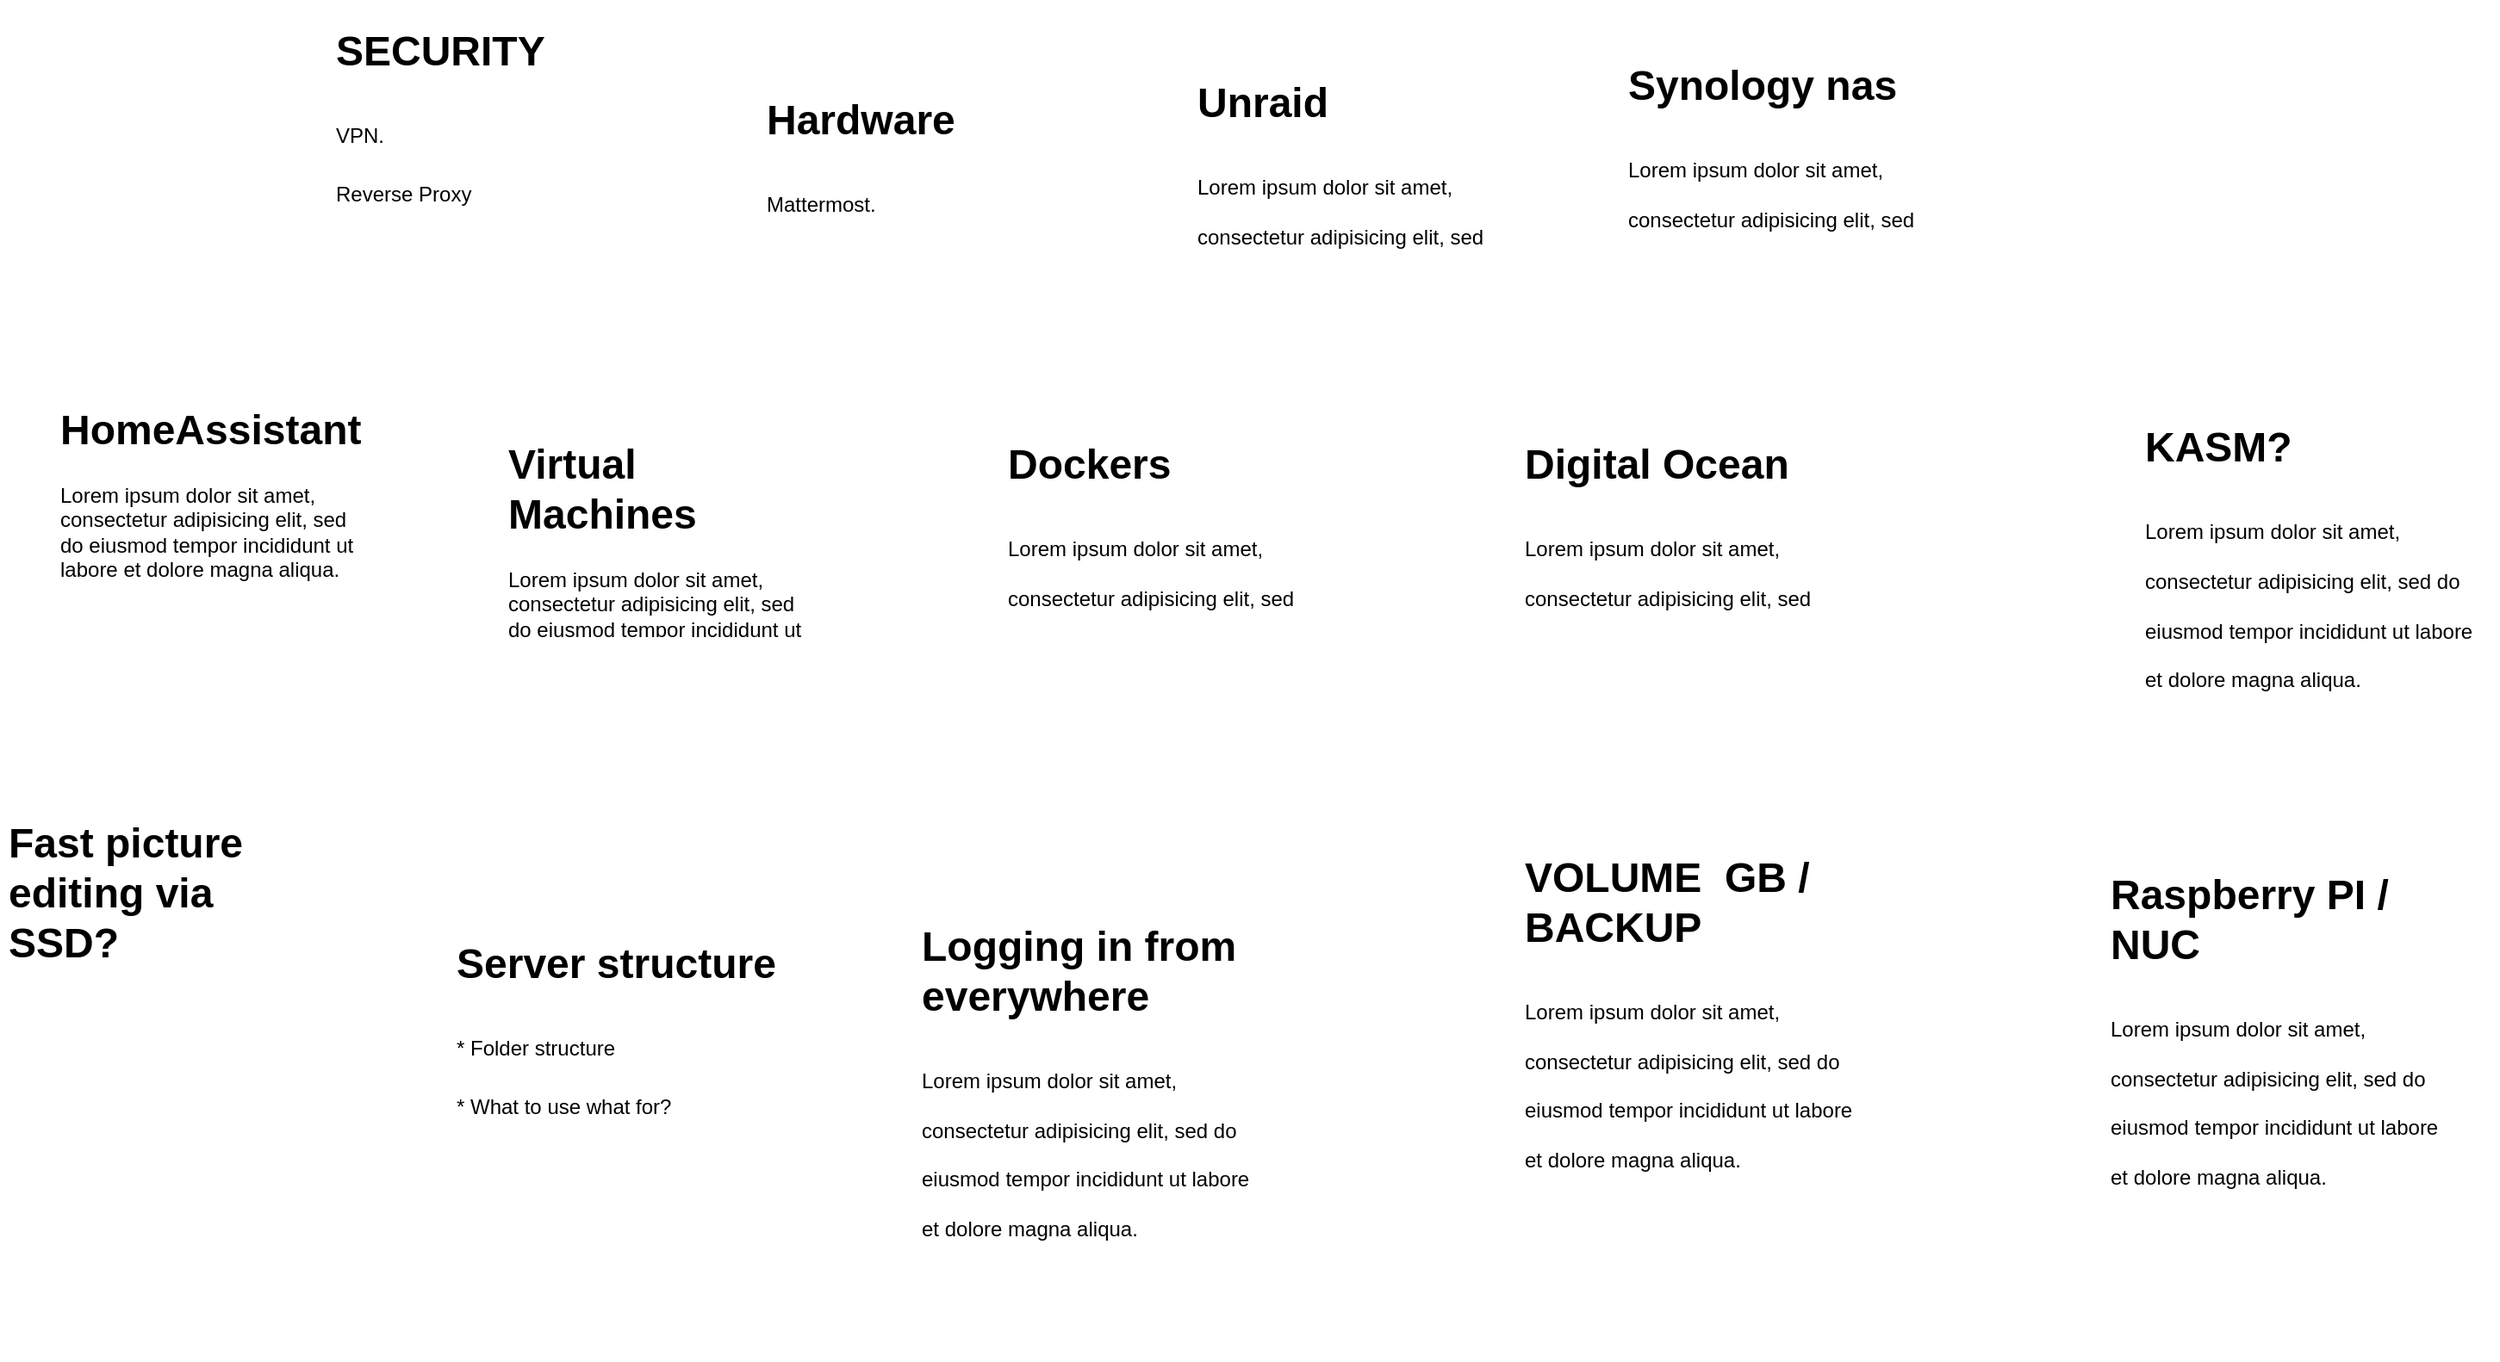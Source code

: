 <mxfile version="22.1.0" type="github" pages="2">
  <diagram name="Page-1" id="A8rjAGy7m6uV3lR91uhL">
    <mxGraphModel dx="2099" dy="1944" grid="1" gridSize="10" guides="1" tooltips="1" connect="1" arrows="1" fold="1" page="1" pageScale="1" pageWidth="827" pageHeight="1169" math="0" shadow="0">
      <root>
        <mxCell id="0" />
        <mxCell id="1" parent="0" />
        <mxCell id="ZjSXq8db_ukLcgHvI46K-1" value="&lt;h1&gt;Virtual Machines&lt;/h1&gt;&lt;p&gt;Lorem ipsum dolor sit amet, consectetur adipisicing elit, sed do eiusmod tempor incididunt ut labore et dolore magna aliqua.&lt;/p&gt;" style="text;html=1;strokeColor=none;fillColor=none;spacing=5;spacingTop=-20;whiteSpace=wrap;overflow=hidden;rounded=0;" parent="1" vertex="1">
          <mxGeometry x="-200" y="-90" width="190" height="120" as="geometry" />
        </mxCell>
        <mxCell id="ZjSXq8db_ukLcgHvI46K-2" value="&lt;h1&gt;&lt;span style=&quot;background-color: initial;&quot;&gt;Logging in from everywhere&lt;/span&gt;&lt;/h1&gt;&lt;h1&gt;&lt;span style=&quot;background-color: initial; font-size: 12px; font-weight: normal;&quot;&gt;Lorem ipsum dolor sit amet, consectetur adipisicing elit, sed do eiusmod tempor incididunt ut labore et dolore magna aliqua.&lt;/span&gt;&lt;br&gt;&lt;/h1&gt;" style="text;html=1;strokeColor=none;fillColor=none;spacing=5;spacingTop=-20;whiteSpace=wrap;overflow=hidden;rounded=0;" parent="1" vertex="1">
          <mxGeometry x="40" y="190" width="210" height="250" as="geometry" />
        </mxCell>
        <mxCell id="ZjSXq8db_ukLcgHvI46K-3" value="&lt;h1&gt;&lt;span style=&quot;background-color: initial;&quot;&gt;Dockers&lt;/span&gt;&lt;/h1&gt;&lt;h1&gt;&lt;span style=&quot;background-color: initial; font-size: 12px; font-weight: normal;&quot;&gt;Lorem ipsum dolor sit amet, consectetur adipisicing elit, sed do eiusmod tempor incididunt ut labore et dolore magna aliqua.&lt;/span&gt;&lt;br&gt;&lt;/h1&gt;" style="text;html=1;strokeColor=none;fillColor=none;spacing=5;spacingTop=-20;whiteSpace=wrap;overflow=hidden;rounded=0;" parent="1" vertex="1">
          <mxGeometry x="90" y="-90" width="190" height="120" as="geometry" />
        </mxCell>
        <mxCell id="ZjSXq8db_ukLcgHvI46K-4" value="&lt;h1&gt;&lt;span style=&quot;background-color: initial;&quot;&gt;Server structure&amp;nbsp;&lt;/span&gt;&lt;/h1&gt;&lt;h1&gt;&lt;span style=&quot;font-size: 12px; font-weight: 400;&quot;&gt;* Folder structure&lt;/span&gt;&lt;/h1&gt;&lt;div&gt;&lt;span style=&quot;font-size: 12px; font-weight: 400;&quot;&gt;* What to use what for?&lt;/span&gt;&lt;/div&gt;" style="text;html=1;strokeColor=none;fillColor=none;spacing=5;spacingTop=-20;whiteSpace=wrap;overflow=hidden;rounded=0;" parent="1" vertex="1">
          <mxGeometry x="-230" y="200" width="210" height="250" as="geometry" />
        </mxCell>
        <mxCell id="ZjSXq8db_ukLcgHvI46K-5" value="&lt;h1&gt;&lt;span style=&quot;background-color: initial;&quot;&gt;Digital Ocean&lt;/span&gt;&lt;/h1&gt;&lt;h1&gt;&lt;span style=&quot;background-color: initial; font-size: 12px; font-weight: normal;&quot;&gt;Lorem ipsum dolor sit amet, consectetur adipisicing elit, sed do eiusmod tempor incididunt ut labore et dolore magna aliqua.&lt;/span&gt;&lt;br&gt;&lt;/h1&gt;" style="text;html=1;strokeColor=none;fillColor=none;spacing=5;spacingTop=-20;whiteSpace=wrap;overflow=hidden;rounded=0;" parent="1" vertex="1">
          <mxGeometry x="390" y="-90" width="190" height="120" as="geometry" />
        </mxCell>
        <mxCell id="ZjSXq8db_ukLcgHvI46K-6" value="&lt;h1&gt;VOLUME&amp;nbsp; GB / BACKUP&lt;/h1&gt;&lt;h1&gt;&lt;span style=&quot;background-color: initial; font-size: 12px; font-weight: normal;&quot;&gt;Lorem ipsum dolor sit amet, consectetur adipisicing elit, sed do eiusmod tempor incididunt ut labore et dolore magna aliqua.&lt;/span&gt;&lt;br&gt;&lt;/h1&gt;" style="text;html=1;strokeColor=none;fillColor=none;spacing=5;spacingTop=-20;whiteSpace=wrap;overflow=hidden;rounded=0;" parent="1" vertex="1">
          <mxGeometry x="390" y="150" width="210" height="250" as="geometry" />
        </mxCell>
        <mxCell id="ZjSXq8db_ukLcgHvI46K-7" value="&lt;h1&gt;&lt;span style=&quot;background-color: initial;&quot;&gt;Hardware&lt;/span&gt;&lt;/h1&gt;&lt;h1&gt;&lt;span style=&quot;background-color: initial; font-size: 12px; font-weight: normal;&quot;&gt;Mattermost.&lt;/span&gt;&lt;br&gt;&lt;/h1&gt;" style="text;html=1;strokeColor=none;fillColor=none;spacing=5;spacingTop=-20;whiteSpace=wrap;overflow=hidden;rounded=0;" parent="1" vertex="1">
          <mxGeometry x="-50" y="-290" width="190" height="120" as="geometry" />
        </mxCell>
        <mxCell id="ZjSXq8db_ukLcgHvI46K-8" value="&lt;h1&gt;&lt;span style=&quot;background-color: initial;&quot;&gt;Unraid&lt;/span&gt;&lt;/h1&gt;&lt;h1&gt;&lt;span style=&quot;background-color: initial; font-size: 12px; font-weight: normal;&quot;&gt;Lorem ipsum dolor sit amet, consectetur adipisicing elit, sed do eiusmod tempor incididunt ut labore et dolore magna aliqua.&lt;/span&gt;&lt;br&gt;&lt;/h1&gt;" style="text;html=1;strokeColor=none;fillColor=none;spacing=5;spacingTop=-20;whiteSpace=wrap;overflow=hidden;rounded=0;" parent="1" vertex="1">
          <mxGeometry x="200" y="-300" width="190" height="120" as="geometry" />
        </mxCell>
        <mxCell id="ZjSXq8db_ukLcgHvI46K-9" value="&lt;h1&gt;&lt;span style=&quot;background-color: initial;&quot;&gt;Synology nas&lt;/span&gt;&lt;/h1&gt;&lt;h1&gt;&lt;span style=&quot;background-color: initial; font-size: 12px; font-weight: normal;&quot;&gt;Lorem ipsum dolor sit amet, consectetur adipisicing elit, sed do eiusmod tempor incididunt ut labore et dolore magna aliqua.&lt;/span&gt;&lt;br&gt;&lt;/h1&gt;" style="text;html=1;strokeColor=none;fillColor=none;spacing=5;spacingTop=-20;whiteSpace=wrap;overflow=hidden;rounded=0;" parent="1" vertex="1">
          <mxGeometry x="450" y="-310" width="190" height="120" as="geometry" />
        </mxCell>
        <mxCell id="ZjSXq8db_ukLcgHvI46K-10" value="&lt;h1&gt;KASM?&amp;nbsp;&lt;/h1&gt;&lt;h1&gt;&lt;span style=&quot;background-color: initial; font-size: 12px; font-weight: normal;&quot;&gt;Lorem ipsum dolor sit amet, consectetur adipisicing elit, sed do eiusmod tempor incididunt ut labore et dolore magna aliqua.&lt;/span&gt;&lt;br&gt;&lt;/h1&gt;" style="text;html=1;strokeColor=none;fillColor=none;spacing=5;spacingTop=-20;whiteSpace=wrap;overflow=hidden;rounded=0;" parent="1" vertex="1">
          <mxGeometry x="750" y="-100" width="210" height="250" as="geometry" />
        </mxCell>
        <mxCell id="ZjSXq8db_ukLcgHvI46K-11" value="&lt;h1&gt;&lt;span style=&quot;background-color: initial;&quot;&gt;SECURITY&lt;/span&gt;&lt;/h1&gt;&lt;h1&gt;&lt;span style=&quot;background-color: initial; font-size: 12px; font-weight: normal;&quot;&gt;VPN.&lt;/span&gt;&lt;br&gt;&lt;/h1&gt;&lt;div&gt;&lt;span style=&quot;background-color: initial; font-size: 12px; font-weight: normal;&quot;&gt;Reverse Proxy&lt;/span&gt;&lt;/div&gt;" style="text;html=1;strokeColor=none;fillColor=none;spacing=5;spacingTop=-20;whiteSpace=wrap;overflow=hidden;rounded=0;" parent="1" vertex="1">
          <mxGeometry x="-300" y="-330" width="190" height="120" as="geometry" />
        </mxCell>
        <mxCell id="ZjSXq8db_ukLcgHvI46K-12" value="&lt;h1&gt;HomeAssistant&lt;/h1&gt;&lt;p&gt;Lorem ipsum dolor sit amet, consectetur adipisicing elit, sed do eiusmod tempor incididunt ut labore et dolore magna aliqua.&lt;/p&gt;" style="text;html=1;strokeColor=none;fillColor=none;spacing=5;spacingTop=-20;whiteSpace=wrap;overflow=hidden;rounded=0;" parent="1" vertex="1">
          <mxGeometry x="-460" y="-110" width="190" height="120" as="geometry" />
        </mxCell>
        <mxCell id="ZjSXq8db_ukLcgHvI46K-13" value="&lt;h1&gt;Raspberry PI / NUC&amp;nbsp;&amp;nbsp;&lt;/h1&gt;&lt;h1&gt;&lt;span style=&quot;background-color: initial; font-size: 12px; font-weight: normal;&quot;&gt;Lorem ipsum dolor sit amet, consectetur adipisicing elit, sed do eiusmod tempor incididunt ut labore et dolore magna aliqua.&lt;/span&gt;&lt;br&gt;&lt;/h1&gt;" style="text;html=1;strokeColor=none;fillColor=none;spacing=5;spacingTop=-20;whiteSpace=wrap;overflow=hidden;rounded=0;" parent="1" vertex="1">
          <mxGeometry x="730" y="160" width="210" height="250" as="geometry" />
        </mxCell>
        <mxCell id="ZjSXq8db_ukLcgHvI46K-14" value="&lt;h1&gt;&lt;span style=&quot;background-color: initial;&quot;&gt;Fast picture editing via SSD?&lt;br&gt;&lt;/span&gt;&lt;br&gt;&lt;/h1&gt;" style="text;html=1;strokeColor=none;fillColor=none;spacing=5;spacingTop=-20;whiteSpace=wrap;overflow=hidden;rounded=0;" parent="1" vertex="1">
          <mxGeometry x="-490" y="130" width="190" height="120" as="geometry" />
        </mxCell>
      </root>
    </mxGraphModel>
  </diagram>
  <diagram id="kJ-3UKL9-RvuIDZjWLys" name="Page-2">
    <mxGraphModel dx="954" dy="585" grid="1" gridSize="10" guides="1" tooltips="1" connect="1" arrows="1" fold="1" page="1" pageScale="1" pageWidth="827" pageHeight="1169" math="0" shadow="0">
      <root>
        <mxCell id="0" />
        <mxCell id="1" parent="0" />
        <mxCell id="KsQtqJYnsqnrZrzb_LNE-6" style="edgeStyle=orthogonalEdgeStyle;rounded=0;orthogonalLoop=1;jettySize=auto;html=1;entryX=0;entryY=0.5;entryDx=0;entryDy=0;startArrow=diamondThin;startFill=1;" edge="1" parent="1" source="KsQtqJYnsqnrZrzb_LNE-1" target="KsQtqJYnsqnrZrzb_LNE-2">
          <mxGeometry relative="1" as="geometry" />
        </mxCell>
        <mxCell id="KsQtqJYnsqnrZrzb_LNE-7" value="2 way sync" style="edgeLabel;html=1;align=center;verticalAlign=middle;resizable=0;points=[];" vertex="1" connectable="0" parent="KsQtqJYnsqnrZrzb_LNE-6">
          <mxGeometry x="-0.061" y="-3" relative="1" as="geometry">
            <mxPoint as="offset" />
          </mxGeometry>
        </mxCell>
        <mxCell id="KsQtqJYnsqnrZrzb_LNE-1" value="&lt;h1&gt;Project Tracker / Redmine&lt;/h1&gt;" style="text;html=1;strokeColor=none;fillColor=none;spacing=5;spacingTop=-20;whiteSpace=wrap;overflow=hidden;rounded=0;" vertex="1" parent="1">
          <mxGeometry x="70" y="310" width="190" height="110" as="geometry" />
        </mxCell>
        <mxCell id="KsQtqJYnsqnrZrzb_LNE-2" value="&lt;h1&gt;Cloud&lt;/h1&gt;&lt;div&gt;files&lt;/div&gt;&lt;div&gt;&lt;br&gt;&lt;/div&gt;" style="text;html=1;strokeColor=none;fillColor=none;spacing=5;spacingTop=-20;whiteSpace=wrap;overflow=hidden;rounded=0;" vertex="1" parent="1">
          <mxGeometry x="520" y="310" width="190" height="110" as="geometry" />
        </mxCell>
        <mxCell id="KsQtqJYnsqnrZrzb_LNE-4" style="edgeStyle=orthogonalEdgeStyle;rounded=0;orthogonalLoop=1;jettySize=auto;html=1;" edge="1" parent="1" source="KsQtqJYnsqnrZrzb_LNE-3" target="KsQtqJYnsqnrZrzb_LNE-1">
          <mxGeometry relative="1" as="geometry" />
        </mxCell>
        <mxCell id="KsQtqJYnsqnrZrzb_LNE-5" style="edgeStyle=orthogonalEdgeStyle;rounded=0;orthogonalLoop=1;jettySize=auto;html=1;entryX=0.5;entryY=0;entryDx=0;entryDy=0;" edge="1" parent="1" source="KsQtqJYnsqnrZrzb_LNE-3" target="KsQtqJYnsqnrZrzb_LNE-2">
          <mxGeometry relative="1" as="geometry" />
        </mxCell>
        <mxCell id="KsQtqJYnsqnrZrzb_LNE-3" value="&lt;h1&gt;Project&lt;/h1&gt;" style="text;html=1;strokeColor=none;fillColor=none;spacing=5;spacingTop=-20;whiteSpace=wrap;overflow=hidden;rounded=0;" vertex="1" parent="1">
          <mxGeometry x="319" y="160" width="190" height="120" as="geometry" />
        </mxCell>
      </root>
    </mxGraphModel>
  </diagram>
</mxfile>
